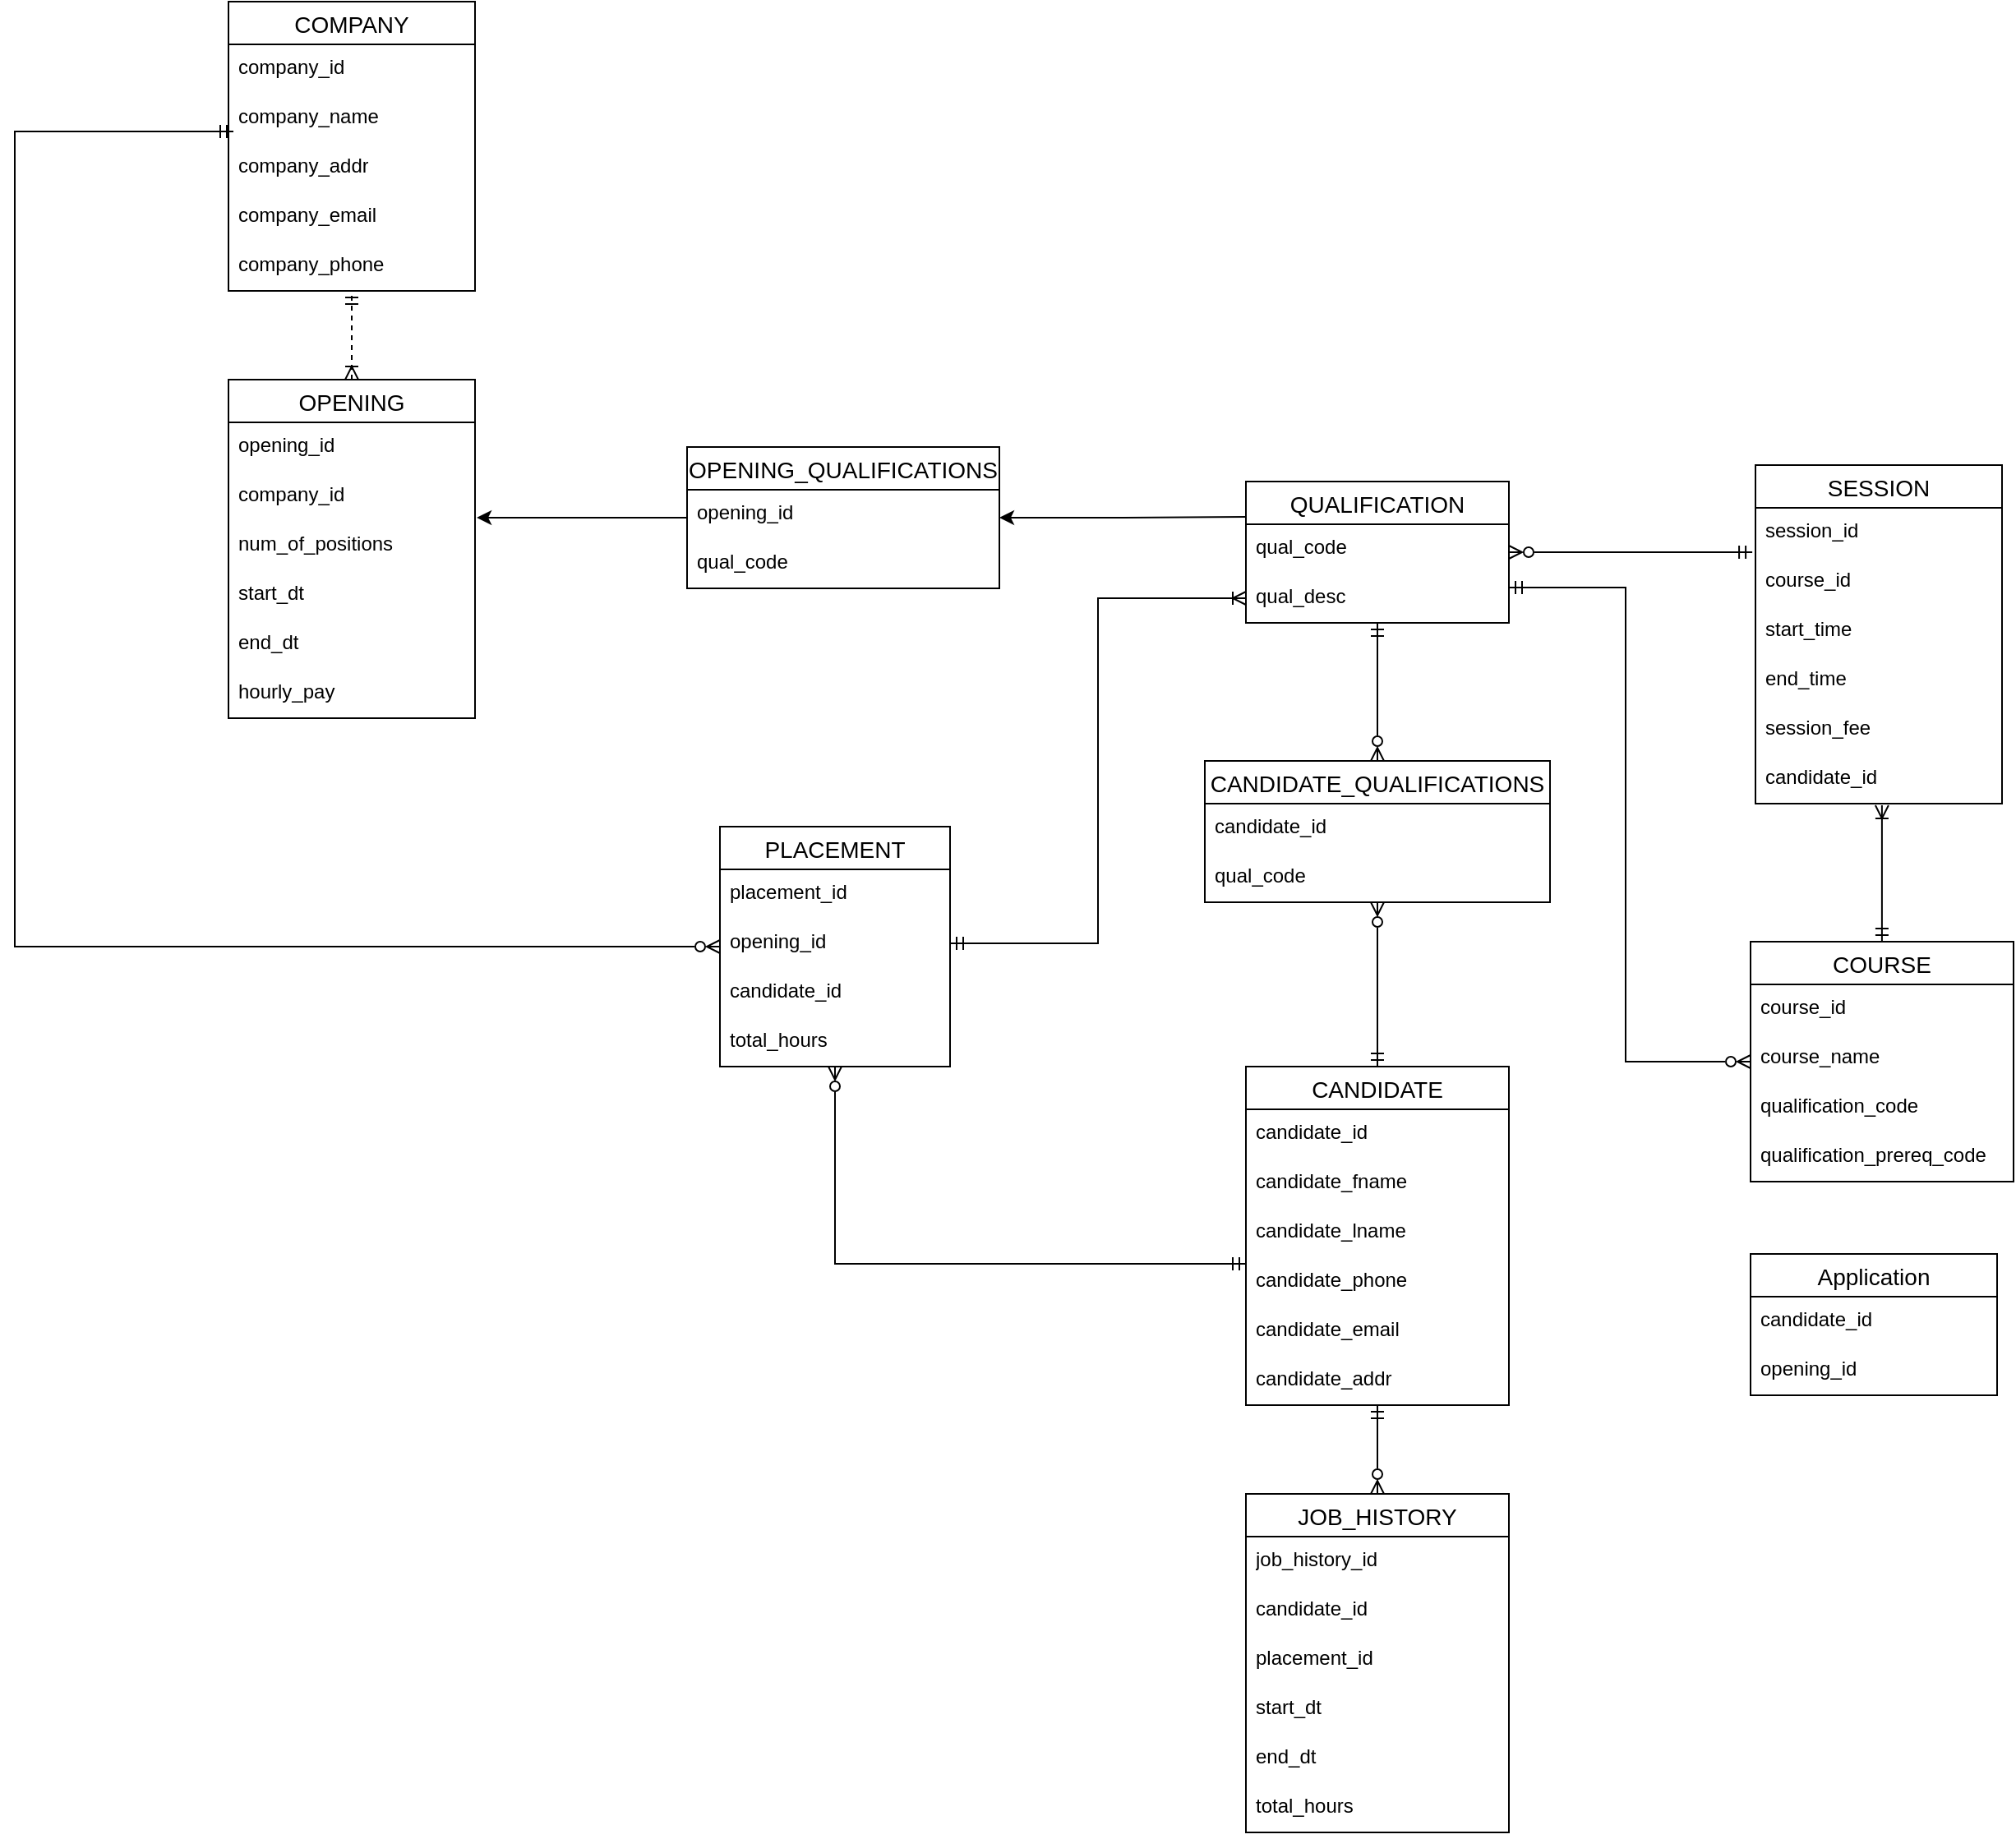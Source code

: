 <mxfile version="22.1.5" type="device">
  <diagram name="Page-1" id="H12L5AGcnzSOAMdkLj5P">
    <mxGraphModel dx="1034" dy="782" grid="1" gridSize="10" guides="1" tooltips="1" connect="1" arrows="1" fold="1" page="0" pageScale="1" pageWidth="850" pageHeight="1100" math="0" shadow="0">
      <root>
        <mxCell id="0" />
        <mxCell id="1" parent="0" />
        <mxCell id="q3-26opLdvImRwf_cfQI-217" style="edgeStyle=orthogonalEdgeStyle;rounded=0;orthogonalLoop=1;jettySize=auto;html=1;entryX=0.5;entryY=0;entryDx=0;entryDy=0;startArrow=ERmandOne;startFill=0;endArrow=ERzeroToMany;endFill=0;" edge="1" parent="1" source="q3-26opLdvImRwf_cfQI-137" target="q3-26opLdvImRwf_cfQI-164">
          <mxGeometry relative="1" as="geometry" />
        </mxCell>
        <mxCell id="q3-26opLdvImRwf_cfQI-137" value="CANDIDATE" style="swimlane;fontStyle=0;childLayout=stackLayout;horizontal=1;startSize=26;horizontalStack=0;resizeParent=1;resizeParentMax=0;resizeLast=0;collapsible=1;marginBottom=0;align=center;fontSize=14;" vertex="1" parent="1">
          <mxGeometry x="1430" y="766" width="160" height="206" as="geometry" />
        </mxCell>
        <mxCell id="q3-26opLdvImRwf_cfQI-138" value="candidate_id" style="text;strokeColor=none;fillColor=none;spacingLeft=4;spacingRight=4;overflow=hidden;rotatable=0;points=[[0,0.5],[1,0.5]];portConstraint=eastwest;fontSize=12;whiteSpace=wrap;html=1;" vertex="1" parent="q3-26opLdvImRwf_cfQI-137">
          <mxGeometry y="26" width="160" height="30" as="geometry" />
        </mxCell>
        <mxCell id="q3-26opLdvImRwf_cfQI-139" value="candidate_fname" style="text;strokeColor=none;fillColor=none;spacingLeft=4;spacingRight=4;overflow=hidden;rotatable=0;points=[[0,0.5],[1,0.5]];portConstraint=eastwest;fontSize=12;whiteSpace=wrap;html=1;" vertex="1" parent="q3-26opLdvImRwf_cfQI-137">
          <mxGeometry y="56" width="160" height="30" as="geometry" />
        </mxCell>
        <mxCell id="q3-26opLdvImRwf_cfQI-140" value="candidate_lname" style="text;strokeColor=none;fillColor=none;spacingLeft=4;spacingRight=4;overflow=hidden;rotatable=0;points=[[0,0.5],[1,0.5]];portConstraint=eastwest;fontSize=12;whiteSpace=wrap;html=1;" vertex="1" parent="q3-26opLdvImRwf_cfQI-137">
          <mxGeometry y="86" width="160" height="30" as="geometry" />
        </mxCell>
        <mxCell id="q3-26opLdvImRwf_cfQI-141" value="candidate_phone" style="text;strokeColor=none;fillColor=none;spacingLeft=4;spacingRight=4;overflow=hidden;rotatable=0;points=[[0,0.5],[1,0.5]];portConstraint=eastwest;fontSize=12;whiteSpace=wrap;html=1;" vertex="1" parent="q3-26opLdvImRwf_cfQI-137">
          <mxGeometry y="116" width="160" height="30" as="geometry" />
        </mxCell>
        <mxCell id="q3-26opLdvImRwf_cfQI-142" value="candidate_email" style="text;strokeColor=none;fillColor=none;spacingLeft=4;spacingRight=4;overflow=hidden;rotatable=0;points=[[0,0.5],[1,0.5]];portConstraint=eastwest;fontSize=12;whiteSpace=wrap;html=1;" vertex="1" parent="q3-26opLdvImRwf_cfQI-137">
          <mxGeometry y="146" width="160" height="30" as="geometry" />
        </mxCell>
        <mxCell id="q3-26opLdvImRwf_cfQI-143" value="candidate_addr" style="text;strokeColor=none;fillColor=none;spacingLeft=4;spacingRight=4;overflow=hidden;rotatable=0;points=[[0,0.5],[1,0.5]];portConstraint=eastwest;fontSize=12;whiteSpace=wrap;html=1;" vertex="1" parent="q3-26opLdvImRwf_cfQI-137">
          <mxGeometry y="176" width="160" height="30" as="geometry" />
        </mxCell>
        <mxCell id="q3-26opLdvImRwf_cfQI-224" style="edgeStyle=orthogonalEdgeStyle;rounded=0;orthogonalLoop=1;jettySize=auto;html=1;entryX=0.5;entryY=0;entryDx=0;entryDy=0;startArrow=ERmandOne;startFill=0;endArrow=ERzeroToMany;endFill=0;" edge="1" parent="1" source="q3-26opLdvImRwf_cfQI-144" target="q3-26opLdvImRwf_cfQI-151">
          <mxGeometry relative="1" as="geometry" />
        </mxCell>
        <mxCell id="q3-26opLdvImRwf_cfQI-226" style="edgeStyle=orthogonalEdgeStyle;rounded=0;orthogonalLoop=1;jettySize=auto;html=1;entryX=1;entryY=0.75;entryDx=0;entryDy=0;" edge="1" parent="1">
          <mxGeometry relative="1" as="geometry">
            <mxPoint x="1430" y="431.5" as="sourcePoint" />
            <mxPoint x="1280" y="432" as="targetPoint" />
          </mxGeometry>
        </mxCell>
        <mxCell id="q3-26opLdvImRwf_cfQI-144" value="QUALIFICATION" style="swimlane;fontStyle=0;childLayout=stackLayout;horizontal=1;startSize=26;horizontalStack=0;resizeParent=1;resizeParentMax=0;resizeLast=0;collapsible=1;marginBottom=0;align=center;fontSize=14;" vertex="1" parent="1">
          <mxGeometry x="1430" y="410" width="160" height="86" as="geometry" />
        </mxCell>
        <mxCell id="q3-26opLdvImRwf_cfQI-145" value="qual_code" style="text;strokeColor=none;fillColor=none;spacingLeft=4;spacingRight=4;overflow=hidden;rotatable=0;points=[[0,0.5],[1,0.5]];portConstraint=eastwest;fontSize=12;whiteSpace=wrap;html=1;" vertex="1" parent="q3-26opLdvImRwf_cfQI-144">
          <mxGeometry y="26" width="160" height="30" as="geometry" />
        </mxCell>
        <mxCell id="q3-26opLdvImRwf_cfQI-146" value="qual_desc" style="text;strokeColor=none;fillColor=none;spacingLeft=4;spacingRight=4;overflow=hidden;rotatable=0;points=[[0,0.5],[1,0.5]];portConstraint=eastwest;fontSize=12;whiteSpace=wrap;html=1;" vertex="1" parent="q3-26opLdvImRwf_cfQI-144">
          <mxGeometry y="56" width="160" height="30" as="geometry" />
        </mxCell>
        <mxCell id="q3-26opLdvImRwf_cfQI-225" style="edgeStyle=orthogonalEdgeStyle;rounded=0;orthogonalLoop=1;jettySize=auto;html=1;entryX=0.5;entryY=0;entryDx=0;entryDy=0;endArrow=ERmandOne;endFill=0;startArrow=ERzeroToMany;startFill=0;" edge="1" parent="1" source="q3-26opLdvImRwf_cfQI-151" target="q3-26opLdvImRwf_cfQI-137">
          <mxGeometry relative="1" as="geometry" />
        </mxCell>
        <mxCell id="q3-26opLdvImRwf_cfQI-151" value="CANDIDATE_QUALIFICATIONS" style="swimlane;fontStyle=0;childLayout=stackLayout;horizontal=1;startSize=26;horizontalStack=0;resizeParent=1;resizeParentMax=0;resizeLast=0;collapsible=1;marginBottom=0;align=center;fontSize=14;" vertex="1" parent="1">
          <mxGeometry x="1405" y="580" width="210" height="86" as="geometry" />
        </mxCell>
        <mxCell id="q3-26opLdvImRwf_cfQI-153" value="candidate_id" style="text;strokeColor=none;fillColor=none;spacingLeft=4;spacingRight=4;overflow=hidden;rotatable=0;points=[[0,0.5],[1,0.5]];portConstraint=eastwest;fontSize=12;whiteSpace=wrap;html=1;" vertex="1" parent="q3-26opLdvImRwf_cfQI-151">
          <mxGeometry y="26" width="210" height="30" as="geometry" />
        </mxCell>
        <mxCell id="q3-26opLdvImRwf_cfQI-152" value="qual_code" style="text;strokeColor=none;fillColor=none;spacingLeft=4;spacingRight=4;overflow=hidden;rotatable=0;points=[[0,0.5],[1,0.5]];portConstraint=eastwest;fontSize=12;whiteSpace=wrap;html=1;" vertex="1" parent="q3-26opLdvImRwf_cfQI-151">
          <mxGeometry y="56" width="210" height="30" as="geometry" />
        </mxCell>
        <mxCell id="q3-26opLdvImRwf_cfQI-221" style="edgeStyle=orthogonalEdgeStyle;rounded=0;orthogonalLoop=1;jettySize=auto;html=1;startArrow=ERmandOne;startFill=0;endArrow=ERoneToMany;endFill=0;entryX=0.513;entryY=1.033;entryDx=0;entryDy=0;entryPerimeter=0;" edge="1" parent="1" source="q3-26opLdvImRwf_cfQI-154" target="q3-26opLdvImRwf_cfQI-171">
          <mxGeometry relative="1" as="geometry">
            <mxPoint x="1820" y="610" as="targetPoint" />
          </mxGeometry>
        </mxCell>
        <mxCell id="q3-26opLdvImRwf_cfQI-222" style="edgeStyle=orthogonalEdgeStyle;rounded=0;orthogonalLoop=1;jettySize=auto;html=1;entryX=1;entryY=0.75;entryDx=0;entryDy=0;startArrow=ERzeroToMany;startFill=0;endArrow=ERmandOne;endFill=0;" edge="1" parent="1" source="q3-26opLdvImRwf_cfQI-154" target="q3-26opLdvImRwf_cfQI-144">
          <mxGeometry relative="1" as="geometry">
            <mxPoint x="1660" y="480" as="targetPoint" />
            <Array as="points">
              <mxPoint x="1661" y="763" />
              <mxPoint x="1661" y="475" />
            </Array>
          </mxGeometry>
        </mxCell>
        <mxCell id="q3-26opLdvImRwf_cfQI-154" value="COURSE" style="swimlane;fontStyle=0;childLayout=stackLayout;horizontal=1;startSize=26;horizontalStack=0;resizeParent=1;resizeParentMax=0;resizeLast=0;collapsible=1;marginBottom=0;align=center;fontSize=14;" vertex="1" parent="1">
          <mxGeometry x="1737" y="690" width="160" height="146" as="geometry" />
        </mxCell>
        <mxCell id="q3-26opLdvImRwf_cfQI-155" value="course_id" style="text;strokeColor=none;fillColor=none;spacingLeft=4;spacingRight=4;overflow=hidden;rotatable=0;points=[[0,0.5],[1,0.5]];portConstraint=eastwest;fontSize=12;whiteSpace=wrap;html=1;" vertex="1" parent="q3-26opLdvImRwf_cfQI-154">
          <mxGeometry y="26" width="160" height="30" as="geometry" />
        </mxCell>
        <mxCell id="q3-26opLdvImRwf_cfQI-156" value="course_name" style="text;strokeColor=none;fillColor=none;spacingLeft=4;spacingRight=4;overflow=hidden;rotatable=0;points=[[0,0.5],[1,0.5]];portConstraint=eastwest;fontSize=12;whiteSpace=wrap;html=1;" vertex="1" parent="q3-26opLdvImRwf_cfQI-154">
          <mxGeometry y="56" width="160" height="30" as="geometry" />
        </mxCell>
        <mxCell id="q3-26opLdvImRwf_cfQI-157" value="qualification_code" style="text;strokeColor=none;fillColor=none;spacingLeft=4;spacingRight=4;overflow=hidden;rotatable=0;points=[[0,0.5],[1,0.5]];portConstraint=eastwest;fontSize=12;whiteSpace=wrap;html=1;" vertex="1" parent="q3-26opLdvImRwf_cfQI-154">
          <mxGeometry y="86" width="160" height="30" as="geometry" />
        </mxCell>
        <mxCell id="q3-26opLdvImRwf_cfQI-170" value="qualification_prereq_code" style="text;strokeColor=none;fillColor=none;spacingLeft=4;spacingRight=4;overflow=hidden;rotatable=0;points=[[0,0.5],[1,0.5]];portConstraint=eastwest;fontSize=12;whiteSpace=wrap;html=1;" vertex="1" parent="q3-26opLdvImRwf_cfQI-154">
          <mxGeometry y="116" width="160" height="30" as="geometry" />
        </mxCell>
        <mxCell id="q3-26opLdvImRwf_cfQI-158" value="SESSION" style="swimlane;fontStyle=0;childLayout=stackLayout;horizontal=1;startSize=26;horizontalStack=0;resizeParent=1;resizeParentMax=0;resizeLast=0;collapsible=1;marginBottom=0;align=center;fontSize=14;" vertex="1" parent="1">
          <mxGeometry x="1740" y="400" width="150" height="206" as="geometry" />
        </mxCell>
        <mxCell id="q3-26opLdvImRwf_cfQI-159" value="session_id" style="text;strokeColor=none;fillColor=none;spacingLeft=4;spacingRight=4;overflow=hidden;rotatable=0;points=[[0,0.5],[1,0.5]];portConstraint=eastwest;fontSize=12;whiteSpace=wrap;html=1;" vertex="1" parent="q3-26opLdvImRwf_cfQI-158">
          <mxGeometry y="26" width="150" height="30" as="geometry" />
        </mxCell>
        <mxCell id="q3-26opLdvImRwf_cfQI-160" value="course_id" style="text;strokeColor=none;fillColor=none;spacingLeft=4;spacingRight=4;overflow=hidden;rotatable=0;points=[[0,0.5],[1,0.5]];portConstraint=eastwest;fontSize=12;whiteSpace=wrap;html=1;" vertex="1" parent="q3-26opLdvImRwf_cfQI-158">
          <mxGeometry y="56" width="150" height="30" as="geometry" />
        </mxCell>
        <mxCell id="q3-26opLdvImRwf_cfQI-161" value="start_time" style="text;strokeColor=none;fillColor=none;spacingLeft=4;spacingRight=4;overflow=hidden;rotatable=0;points=[[0,0.5],[1,0.5]];portConstraint=eastwest;fontSize=12;whiteSpace=wrap;html=1;" vertex="1" parent="q3-26opLdvImRwf_cfQI-158">
          <mxGeometry y="86" width="150" height="30" as="geometry" />
        </mxCell>
        <mxCell id="q3-26opLdvImRwf_cfQI-162" value="end_time" style="text;strokeColor=none;fillColor=none;spacingLeft=4;spacingRight=4;overflow=hidden;rotatable=0;points=[[0,0.5],[1,0.5]];portConstraint=eastwest;fontSize=12;whiteSpace=wrap;html=1;" vertex="1" parent="q3-26opLdvImRwf_cfQI-158">
          <mxGeometry y="116" width="150" height="30" as="geometry" />
        </mxCell>
        <mxCell id="q3-26opLdvImRwf_cfQI-163" value="session_fee" style="text;strokeColor=none;fillColor=none;spacingLeft=4;spacingRight=4;overflow=hidden;rotatable=0;points=[[0,0.5],[1,0.5]];portConstraint=eastwest;fontSize=12;whiteSpace=wrap;html=1;" vertex="1" parent="q3-26opLdvImRwf_cfQI-158">
          <mxGeometry y="146" width="150" height="30" as="geometry" />
        </mxCell>
        <mxCell id="q3-26opLdvImRwf_cfQI-171" value="candidate_id" style="text;strokeColor=none;fillColor=none;spacingLeft=4;spacingRight=4;overflow=hidden;rotatable=0;points=[[0,0.5],[1,0.5]];portConstraint=eastwest;fontSize=12;whiteSpace=wrap;html=1;" vertex="1" parent="q3-26opLdvImRwf_cfQI-158">
          <mxGeometry y="176" width="150" height="30" as="geometry" />
        </mxCell>
        <mxCell id="q3-26opLdvImRwf_cfQI-164" value="JOB_HISTORY" style="swimlane;fontStyle=0;childLayout=stackLayout;horizontal=1;startSize=26;horizontalStack=0;resizeParent=1;resizeParentMax=0;resizeLast=0;collapsible=1;marginBottom=0;align=center;fontSize=14;" vertex="1" parent="1">
          <mxGeometry x="1430" y="1026" width="160" height="206" as="geometry" />
        </mxCell>
        <mxCell id="q3-26opLdvImRwf_cfQI-165" value="job_history_id" style="text;strokeColor=none;fillColor=none;spacingLeft=4;spacingRight=4;overflow=hidden;rotatable=0;points=[[0,0.5],[1,0.5]];portConstraint=eastwest;fontSize=12;whiteSpace=wrap;html=1;" vertex="1" parent="q3-26opLdvImRwf_cfQI-164">
          <mxGeometry y="26" width="160" height="30" as="geometry" />
        </mxCell>
        <mxCell id="q3-26opLdvImRwf_cfQI-166" value="candidate_id" style="text;strokeColor=none;fillColor=none;spacingLeft=4;spacingRight=4;overflow=hidden;rotatable=0;points=[[0,0.5],[1,0.5]];portConstraint=eastwest;fontSize=12;whiteSpace=wrap;html=1;" vertex="1" parent="q3-26opLdvImRwf_cfQI-164">
          <mxGeometry y="56" width="160" height="30" as="geometry" />
        </mxCell>
        <mxCell id="q3-26opLdvImRwf_cfQI-167" value="placement_id" style="text;strokeColor=none;fillColor=none;spacingLeft=4;spacingRight=4;overflow=hidden;rotatable=0;points=[[0,0.5],[1,0.5]];portConstraint=eastwest;fontSize=12;whiteSpace=wrap;html=1;" vertex="1" parent="q3-26opLdvImRwf_cfQI-164">
          <mxGeometry y="86" width="160" height="30" as="geometry" />
        </mxCell>
        <mxCell id="q3-26opLdvImRwf_cfQI-168" value="start_dt" style="text;strokeColor=none;fillColor=none;spacingLeft=4;spacingRight=4;overflow=hidden;rotatable=0;points=[[0,0.5],[1,0.5]];portConstraint=eastwest;fontSize=12;whiteSpace=wrap;html=1;" vertex="1" parent="q3-26opLdvImRwf_cfQI-164">
          <mxGeometry y="116" width="160" height="30" as="geometry" />
        </mxCell>
        <mxCell id="q3-26opLdvImRwf_cfQI-169" value="end_dt" style="text;strokeColor=none;fillColor=none;spacingLeft=4;spacingRight=4;overflow=hidden;rotatable=0;points=[[0,0.5],[1,0.5]];portConstraint=eastwest;fontSize=12;whiteSpace=wrap;html=1;" vertex="1" parent="q3-26opLdvImRwf_cfQI-164">
          <mxGeometry y="146" width="160" height="30" as="geometry" />
        </mxCell>
        <mxCell id="q3-26opLdvImRwf_cfQI-172" value="total_hours" style="text;strokeColor=none;fillColor=none;spacingLeft=4;spacingRight=4;overflow=hidden;rotatable=0;points=[[0,0.5],[1,0.5]];portConstraint=eastwest;fontSize=12;whiteSpace=wrap;html=1;" vertex="1" parent="q3-26opLdvImRwf_cfQI-164">
          <mxGeometry y="176" width="160" height="30" as="geometry" />
        </mxCell>
        <mxCell id="q3-26opLdvImRwf_cfQI-173" value="COMPANY" style="swimlane;fontStyle=0;childLayout=stackLayout;horizontal=1;startSize=26;horizontalStack=0;resizeParent=1;resizeParentMax=0;resizeLast=0;collapsible=1;marginBottom=0;align=center;fontSize=14;" vertex="1" parent="1">
          <mxGeometry x="811" y="118" width="150" height="176" as="geometry" />
        </mxCell>
        <mxCell id="q3-26opLdvImRwf_cfQI-174" value="company_id" style="text;strokeColor=none;fillColor=none;spacingLeft=4;spacingRight=4;overflow=hidden;rotatable=0;points=[[0,0.5],[1,0.5]];portConstraint=eastwest;fontSize=12;whiteSpace=wrap;html=1;" vertex="1" parent="q3-26opLdvImRwf_cfQI-173">
          <mxGeometry y="26" width="150" height="30" as="geometry" />
        </mxCell>
        <mxCell id="q3-26opLdvImRwf_cfQI-175" value="company_name" style="text;strokeColor=none;fillColor=none;spacingLeft=4;spacingRight=4;overflow=hidden;rotatable=0;points=[[0,0.5],[1,0.5]];portConstraint=eastwest;fontSize=12;whiteSpace=wrap;html=1;" vertex="1" parent="q3-26opLdvImRwf_cfQI-173">
          <mxGeometry y="56" width="150" height="30" as="geometry" />
        </mxCell>
        <mxCell id="q3-26opLdvImRwf_cfQI-176" value="company_addr" style="text;strokeColor=none;fillColor=none;spacingLeft=4;spacingRight=4;overflow=hidden;rotatable=0;points=[[0,0.5],[1,0.5]];portConstraint=eastwest;fontSize=12;whiteSpace=wrap;html=1;" vertex="1" parent="q3-26opLdvImRwf_cfQI-173">
          <mxGeometry y="86" width="150" height="30" as="geometry" />
        </mxCell>
        <mxCell id="q3-26opLdvImRwf_cfQI-177" value="company_email" style="text;strokeColor=none;fillColor=none;spacingLeft=4;spacingRight=4;overflow=hidden;rotatable=0;points=[[0,0.5],[1,0.5]];portConstraint=eastwest;fontSize=12;whiteSpace=wrap;html=1;" vertex="1" parent="q3-26opLdvImRwf_cfQI-173">
          <mxGeometry y="116" width="150" height="30" as="geometry" />
        </mxCell>
        <mxCell id="q3-26opLdvImRwf_cfQI-178" value="company_phone" style="text;strokeColor=none;fillColor=none;spacingLeft=4;spacingRight=4;overflow=hidden;rotatable=0;points=[[0,0.5],[1,0.5]];portConstraint=eastwest;fontSize=12;whiteSpace=wrap;html=1;" vertex="1" parent="q3-26opLdvImRwf_cfQI-173">
          <mxGeometry y="146" width="150" height="30" as="geometry" />
        </mxCell>
        <mxCell id="q3-26opLdvImRwf_cfQI-209" style="edgeStyle=orthogonalEdgeStyle;rounded=0;orthogonalLoop=1;jettySize=auto;html=1;entryX=0.5;entryY=1;entryDx=0;entryDy=0;startArrow=ERoneToMany;startFill=0;endArrow=ERmandOne;endFill=0;dashed=1;" edge="1" parent="1" source="q3-26opLdvImRwf_cfQI-180" target="q3-26opLdvImRwf_cfQI-173">
          <mxGeometry relative="1" as="geometry" />
        </mxCell>
        <mxCell id="q3-26opLdvImRwf_cfQI-180" value="OPENING" style="swimlane;fontStyle=0;childLayout=stackLayout;horizontal=1;startSize=26;horizontalStack=0;resizeParent=1;resizeParentMax=0;resizeLast=0;collapsible=1;marginBottom=0;align=center;fontSize=14;" vertex="1" parent="1">
          <mxGeometry x="811" y="348" width="150" height="206" as="geometry" />
        </mxCell>
        <mxCell id="q3-26opLdvImRwf_cfQI-181" value="opening_id" style="text;strokeColor=none;fillColor=none;spacingLeft=4;spacingRight=4;overflow=hidden;rotatable=0;points=[[0,0.5],[1,0.5]];portConstraint=eastwest;fontSize=12;whiteSpace=wrap;html=1;" vertex="1" parent="q3-26opLdvImRwf_cfQI-180">
          <mxGeometry y="26" width="150" height="30" as="geometry" />
        </mxCell>
        <mxCell id="q3-26opLdvImRwf_cfQI-182" value="company_id" style="text;strokeColor=none;fillColor=none;spacingLeft=4;spacingRight=4;overflow=hidden;rotatable=0;points=[[0,0.5],[1,0.5]];portConstraint=eastwest;fontSize=12;whiteSpace=wrap;html=1;" vertex="1" parent="q3-26opLdvImRwf_cfQI-180">
          <mxGeometry y="56" width="150" height="30" as="geometry" />
        </mxCell>
        <mxCell id="q3-26opLdvImRwf_cfQI-183" value="num_of_positions" style="text;strokeColor=none;fillColor=none;spacingLeft=4;spacingRight=4;overflow=hidden;rotatable=0;points=[[0,0.5],[1,0.5]];portConstraint=eastwest;fontSize=12;whiteSpace=wrap;html=1;" vertex="1" parent="q3-26opLdvImRwf_cfQI-180">
          <mxGeometry y="86" width="150" height="30" as="geometry" />
        </mxCell>
        <mxCell id="q3-26opLdvImRwf_cfQI-184" value="start_dt" style="text;strokeColor=none;fillColor=none;spacingLeft=4;spacingRight=4;overflow=hidden;rotatable=0;points=[[0,0.5],[1,0.5]];portConstraint=eastwest;fontSize=12;whiteSpace=wrap;html=1;" vertex="1" parent="q3-26opLdvImRwf_cfQI-180">
          <mxGeometry y="116" width="150" height="30" as="geometry" />
        </mxCell>
        <mxCell id="q3-26opLdvImRwf_cfQI-185" value="end_dt" style="text;strokeColor=none;fillColor=none;spacingLeft=4;spacingRight=4;overflow=hidden;rotatable=0;points=[[0,0.5],[1,0.5]];portConstraint=eastwest;fontSize=12;whiteSpace=wrap;html=1;" vertex="1" parent="q3-26opLdvImRwf_cfQI-180">
          <mxGeometry y="146" width="150" height="30" as="geometry" />
        </mxCell>
        <mxCell id="q3-26opLdvImRwf_cfQI-186" value="hourly_pay" style="text;strokeColor=none;fillColor=none;spacingLeft=4;spacingRight=4;overflow=hidden;rotatable=0;points=[[0,0.5],[1,0.5]];portConstraint=eastwest;fontSize=12;whiteSpace=wrap;html=1;" vertex="1" parent="q3-26opLdvImRwf_cfQI-180">
          <mxGeometry y="176" width="150" height="30" as="geometry" />
        </mxCell>
        <mxCell id="q3-26opLdvImRwf_cfQI-194" value="OPENING_QUALIFICATIONS" style="swimlane;fontStyle=0;childLayout=stackLayout;horizontal=1;startSize=26;horizontalStack=0;resizeParent=1;resizeParentMax=0;resizeLast=0;collapsible=1;marginBottom=0;align=center;fontSize=14;" vertex="1" parent="1">
          <mxGeometry x="1090" y="389" width="190" height="86" as="geometry" />
        </mxCell>
        <mxCell id="q3-26opLdvImRwf_cfQI-195" value="opening_id" style="text;strokeColor=none;fillColor=none;spacingLeft=4;spacingRight=4;overflow=hidden;rotatable=0;points=[[0,0.5],[1,0.5]];portConstraint=eastwest;fontSize=12;whiteSpace=wrap;html=1;" vertex="1" parent="q3-26opLdvImRwf_cfQI-194">
          <mxGeometry y="26" width="190" height="30" as="geometry" />
        </mxCell>
        <mxCell id="q3-26opLdvImRwf_cfQI-196" value="qual_code" style="text;strokeColor=none;fillColor=none;spacingLeft=4;spacingRight=4;overflow=hidden;rotatable=0;points=[[0,0.5],[1,0.5]];portConstraint=eastwest;fontSize=12;whiteSpace=wrap;html=1;" vertex="1" parent="q3-26opLdvImRwf_cfQI-194">
          <mxGeometry y="56" width="190" height="30" as="geometry" />
        </mxCell>
        <mxCell id="q3-26opLdvImRwf_cfQI-228" style="edgeStyle=orthogonalEdgeStyle;rounded=0;orthogonalLoop=1;jettySize=auto;html=1;entryX=0.02;entryY=0.767;entryDx=0;entryDy=0;entryPerimeter=0;endArrow=ERmandOne;endFill=0;startArrow=ERzeroToMany;startFill=0;" edge="1" parent="1" source="q3-26opLdvImRwf_cfQI-201" target="q3-26opLdvImRwf_cfQI-175">
          <mxGeometry relative="1" as="geometry">
            <mxPoint x="680" y="200" as="targetPoint" />
            <Array as="points">
              <mxPoint x="681" y="693" />
              <mxPoint x="681" y="197" />
            </Array>
          </mxGeometry>
        </mxCell>
        <mxCell id="q3-26opLdvImRwf_cfQI-201" value="PLACEMENT" style="swimlane;fontStyle=0;childLayout=stackLayout;horizontal=1;startSize=26;horizontalStack=0;resizeParent=1;resizeParentMax=0;resizeLast=0;collapsible=1;marginBottom=0;align=center;fontSize=14;" vertex="1" parent="1">
          <mxGeometry x="1110" y="620" width="140" height="146" as="geometry" />
        </mxCell>
        <mxCell id="q3-26opLdvImRwf_cfQI-202" value="placement_id" style="text;strokeColor=none;fillColor=none;spacingLeft=4;spacingRight=4;overflow=hidden;rotatable=0;points=[[0,0.5],[1,0.5]];portConstraint=eastwest;fontSize=12;whiteSpace=wrap;html=1;" vertex="1" parent="q3-26opLdvImRwf_cfQI-201">
          <mxGeometry y="26" width="140" height="30" as="geometry" />
        </mxCell>
        <mxCell id="q3-26opLdvImRwf_cfQI-203" value="opening_id" style="text;strokeColor=none;fillColor=none;spacingLeft=4;spacingRight=4;overflow=hidden;rotatable=0;points=[[0,0.5],[1,0.5]];portConstraint=eastwest;fontSize=12;whiteSpace=wrap;html=1;" vertex="1" parent="q3-26opLdvImRwf_cfQI-201">
          <mxGeometry y="56" width="140" height="30" as="geometry" />
        </mxCell>
        <mxCell id="q3-26opLdvImRwf_cfQI-204" value="candidate_id" style="text;strokeColor=none;fillColor=none;spacingLeft=4;spacingRight=4;overflow=hidden;rotatable=0;points=[[0,0.5],[1,0.5]];portConstraint=eastwest;fontSize=12;whiteSpace=wrap;html=1;" vertex="1" parent="q3-26opLdvImRwf_cfQI-201">
          <mxGeometry y="86" width="140" height="30" as="geometry" />
        </mxCell>
        <mxCell id="q3-26opLdvImRwf_cfQI-205" value="total_hours" style="text;strokeColor=none;fillColor=none;spacingLeft=4;spacingRight=4;overflow=hidden;rotatable=0;points=[[0,0.5],[1,0.5]];portConstraint=eastwest;fontSize=12;whiteSpace=wrap;html=1;" vertex="1" parent="q3-26opLdvImRwf_cfQI-201">
          <mxGeometry y="116" width="140" height="30" as="geometry" />
        </mxCell>
        <mxCell id="q3-26opLdvImRwf_cfQI-216" style="edgeStyle=orthogonalEdgeStyle;rounded=0;orthogonalLoop=1;jettySize=auto;html=1;entryX=0;entryY=0.5;entryDx=0;entryDy=0;startArrow=ERmandOne;startFill=0;endArrow=ERoneToMany;endFill=0;" edge="1" parent="1" source="q3-26opLdvImRwf_cfQI-203" target="q3-26opLdvImRwf_cfQI-146">
          <mxGeometry relative="1" as="geometry" />
        </mxCell>
        <mxCell id="q3-26opLdvImRwf_cfQI-219" style="edgeStyle=orthogonalEdgeStyle;rounded=0;orthogonalLoop=1;jettySize=auto;html=1;entryX=-0.013;entryY=0.9;entryDx=0;entryDy=0;entryPerimeter=0;endArrow=ERmandOne;endFill=0;startArrow=ERzeroToMany;startFill=0;" edge="1" parent="1" source="q3-26opLdvImRwf_cfQI-144" target="q3-26opLdvImRwf_cfQI-159">
          <mxGeometry relative="1" as="geometry" />
        </mxCell>
        <mxCell id="q3-26opLdvImRwf_cfQI-227" style="edgeStyle=orthogonalEdgeStyle;rounded=0;orthogonalLoop=1;jettySize=auto;html=1;entryX=1.007;entryY=-0.067;entryDx=0;entryDy=0;entryPerimeter=0;" edge="1" parent="1" source="q3-26opLdvImRwf_cfQI-194" target="q3-26opLdvImRwf_cfQI-183">
          <mxGeometry relative="1" as="geometry">
            <mxPoint x="1010" y="433" as="targetPoint" />
          </mxGeometry>
        </mxCell>
        <mxCell id="q3-26opLdvImRwf_cfQI-229" style="edgeStyle=orthogonalEdgeStyle;rounded=0;orthogonalLoop=1;jettySize=auto;html=1;entryX=0;entryY=1.133;entryDx=0;entryDy=0;entryPerimeter=0;startArrow=ERzeroToMany;startFill=0;endArrow=ERmandOne;endFill=0;" edge="1" parent="1" source="q3-26opLdvImRwf_cfQI-201" target="q3-26opLdvImRwf_cfQI-140">
          <mxGeometry relative="1" as="geometry" />
        </mxCell>
        <mxCell id="q3-26opLdvImRwf_cfQI-230" value="Application" style="swimlane;fontStyle=0;childLayout=stackLayout;horizontal=1;startSize=26;horizontalStack=0;resizeParent=1;resizeParentMax=0;resizeLast=0;collapsible=1;marginBottom=0;align=center;fontSize=14;" vertex="1" parent="1">
          <mxGeometry x="1737" y="880" width="150" height="86" as="geometry" />
        </mxCell>
        <mxCell id="q3-26opLdvImRwf_cfQI-231" value="candidate_id" style="text;strokeColor=none;fillColor=none;spacingLeft=4;spacingRight=4;overflow=hidden;rotatable=0;points=[[0,0.5],[1,0.5]];portConstraint=eastwest;fontSize=12;whiteSpace=wrap;html=1;" vertex="1" parent="q3-26opLdvImRwf_cfQI-230">
          <mxGeometry y="26" width="150" height="30" as="geometry" />
        </mxCell>
        <mxCell id="q3-26opLdvImRwf_cfQI-232" value="opening_id" style="text;strokeColor=none;fillColor=none;spacingLeft=4;spacingRight=4;overflow=hidden;rotatable=0;points=[[0,0.5],[1,0.5]];portConstraint=eastwest;fontSize=12;whiteSpace=wrap;html=1;" vertex="1" parent="q3-26opLdvImRwf_cfQI-230">
          <mxGeometry y="56" width="150" height="30" as="geometry" />
        </mxCell>
      </root>
    </mxGraphModel>
  </diagram>
</mxfile>
